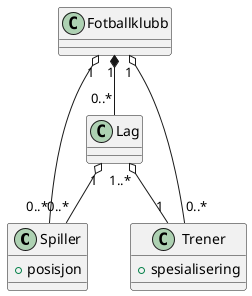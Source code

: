 @startuml fotballag

class Spiller {
    + posisjon
}
class Trener {
    + spesialisering
}
class Lag
class Fotballklubb

Lag "1..*" o-- "1" Trener
Fotballklubb "1" *-- "0..*" Lag
Lag "1" o-- "0..*" Spiller

Fotballklubb "1" o-- "0..*" Trener
Fotballklubb "1" o-- "0..*" Spiller

@enduml
